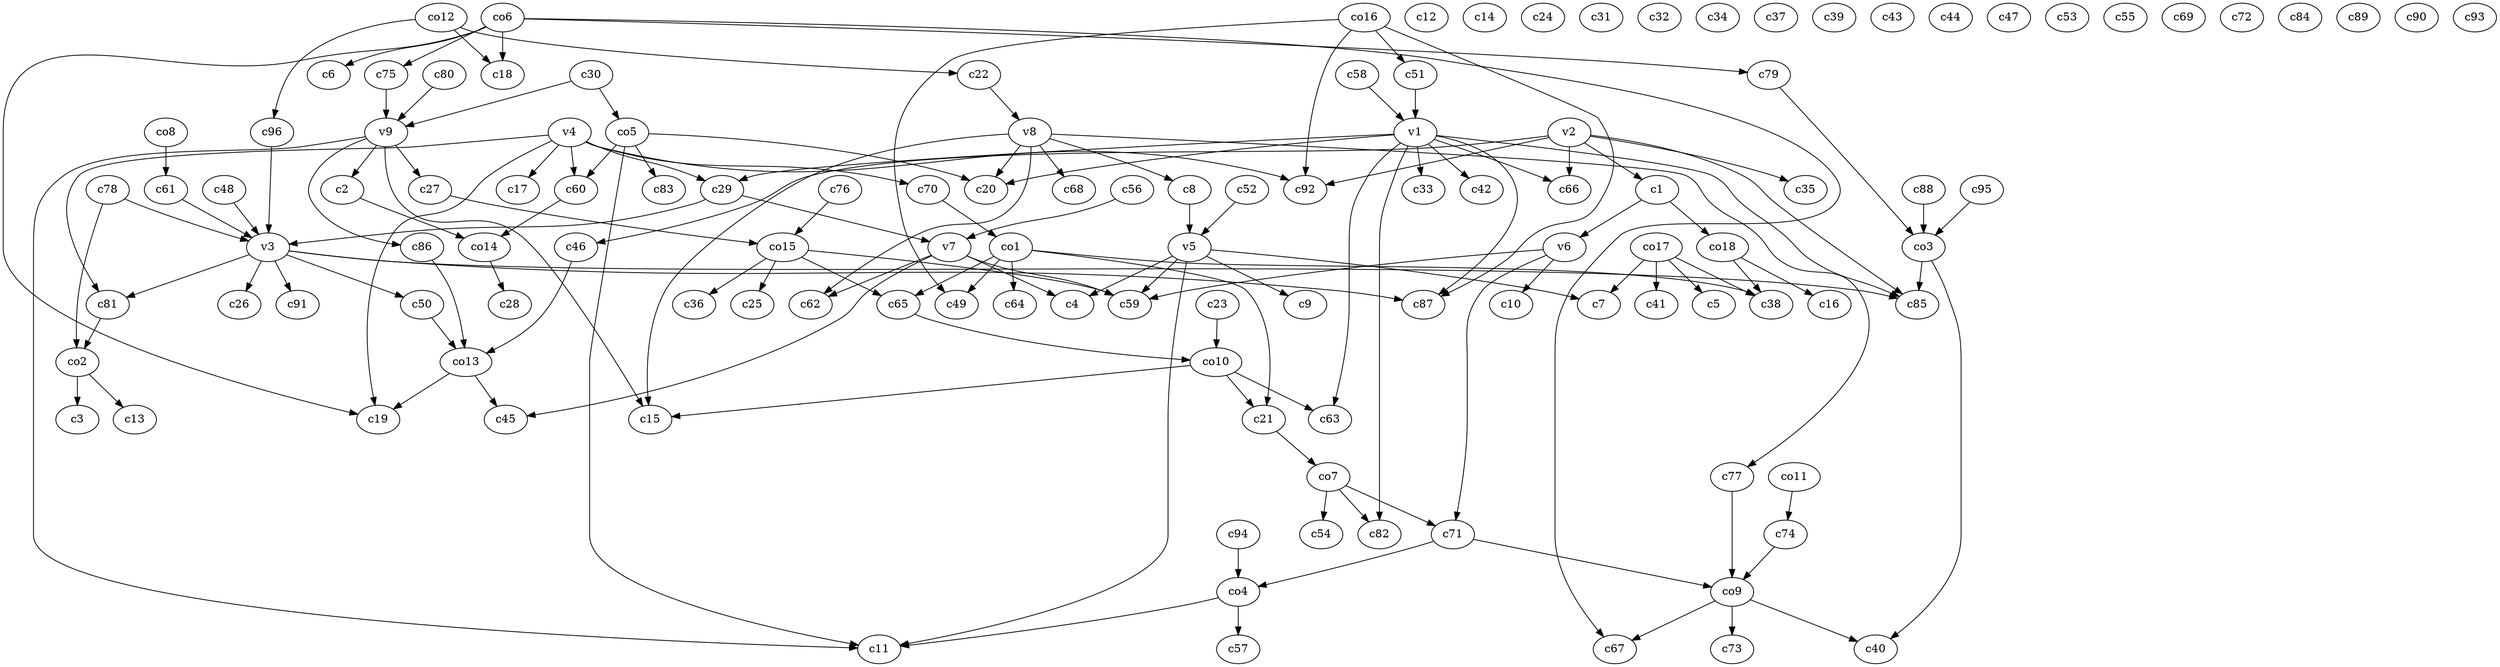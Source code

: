 strict digraph  {
c1;
c2;
c3;
c4;
c5;
c6;
c7;
c8;
c9;
c10;
c11;
c12;
c13;
c14;
c15;
c16;
c17;
c18;
c19;
c20;
c21;
c22;
c23;
c24;
c25;
c26;
c27;
c28;
c29;
c30;
c31;
c32;
c33;
c34;
c35;
c36;
c37;
c38;
c39;
c40;
c41;
c42;
c43;
c44;
c45;
c46;
c47;
c48;
c49;
c50;
c51;
c52;
c53;
c54;
c55;
c56;
c57;
c58;
c59;
c60;
c61;
c62;
c63;
c64;
c65;
c66;
c67;
c68;
c69;
c70;
c71;
c72;
c73;
c74;
c75;
c76;
c77;
c78;
c79;
c80;
c81;
c82;
c83;
c84;
c85;
c86;
c87;
c88;
c89;
c90;
c91;
c92;
c93;
c94;
c95;
c96;
v1;
v2;
v3;
v4;
v5;
v6;
v7;
v8;
v9;
co1;
co2;
co3;
co4;
co5;
co6;
co7;
co8;
co9;
co10;
co11;
co12;
co13;
co14;
co15;
co16;
co17;
co18;
c1 -> v6  [weight=1];
c1 -> co18  [weight=1];
c2 -> co14  [weight=1];
c8 -> v5  [weight=1];
c21 -> co7  [weight=1];
c22 -> v8  [weight=1];
c23 -> co10  [weight=1];
c27 -> co15  [weight=1];
c29 -> v7  [weight=1];
c29 -> v3  [weight=1];
c30 -> co5  [weight=1];
c30 -> v9  [weight=1];
c46 -> co13  [weight=1];
c48 -> v3  [weight=1];
c50 -> co13  [weight=1];
c51 -> v1  [weight=1];
c52 -> v5  [weight=1];
c56 -> v7  [weight=1];
c58 -> v1  [weight=1];
c60 -> co14  [weight=1];
c61 -> v3  [weight=1];
c65 -> co10  [weight=1];
c70 -> co1  [weight=1];
c71 -> co4  [weight=1];
c71 -> co9  [weight=1];
c74 -> co9  [weight=1];
c75 -> v9  [weight=1];
c76 -> co15  [weight=1];
c77 -> co9  [weight=1];
c78 -> v3  [weight=1];
c78 -> co2  [weight=1];
c79 -> co3  [weight=1];
c80 -> v9  [weight=1];
c81 -> co2  [weight=1];
c86 -> co13  [weight=1];
c88 -> co3  [weight=1];
c94 -> co4  [weight=1];
c95 -> co3  [weight=1];
c96 -> v3  [weight=1];
v1 -> c87  [weight=1];
v1 -> c29  [weight=1];
v1 -> c66  [weight=1];
v1 -> c20  [weight=1];
v1 -> c85  [weight=1];
v1 -> c33  [weight=1];
v1 -> c82  [weight=1];
v1 -> c42  [weight=1];
v1 -> c63  [weight=1];
v2 -> c1  [weight=1];
v2 -> c85  [weight=1];
v2 -> c66  [weight=1];
v2 -> c92  [weight=1];
v2 -> c35  [weight=1];
v2 -> c46  [weight=1];
v3 -> c26  [weight=1];
v3 -> c85  [weight=1];
v3 -> c50  [weight=1];
v3 -> c87  [weight=1];
v3 -> c91  [weight=1];
v3 -> c81  [weight=1];
v4 -> c19  [weight=1];
v4 -> c70  [weight=1];
v4 -> c60  [weight=1];
v4 -> c92  [weight=1];
v4 -> c81  [weight=1];
v4 -> c17  [weight=1];
v4 -> c29  [weight=1];
v5 -> c11  [weight=1];
v5 -> c59  [weight=1];
v5 -> c4  [weight=1];
v5 -> c7  [weight=1];
v5 -> c9  [weight=1];
v6 -> c59  [weight=1];
v6 -> c10  [weight=1];
v6 -> c71  [weight=1];
v7 -> c62  [weight=1];
v7 -> c4  [weight=1];
v7 -> c59  [weight=1];
v7 -> c45  [weight=1];
v8 -> c8  [weight=1];
v8 -> c15  [weight=1];
v8 -> c20  [weight=1];
v8 -> c77  [weight=1];
v8 -> c68  [weight=1];
v8 -> c62  [weight=1];
v9 -> c86  [weight=1];
v9 -> c2  [weight=1];
v9 -> c27  [weight=1];
v9 -> c15  [weight=1];
v9 -> c11  [weight=1];
co1 -> c21  [weight=1];
co1 -> c38  [weight=1];
co1 -> c65  [weight=1];
co1 -> c49  [weight=1];
co1 -> c64  [weight=1];
co2 -> c13  [weight=1];
co2 -> c3  [weight=1];
co3 -> c40  [weight=1];
co3 -> c85  [weight=1];
co4 -> c11  [weight=1];
co4 -> c57  [weight=1];
co5 -> c83  [weight=1];
co5 -> c20  [weight=1];
co5 -> c60  [weight=1];
co5 -> c11  [weight=1];
co6 -> c6  [weight=1];
co6 -> c18  [weight=1];
co6 -> c75  [weight=1];
co6 -> c19  [weight=1];
co6 -> c79  [weight=1];
co6 -> c67  [weight=1];
co7 -> c82  [weight=1];
co7 -> c54  [weight=1];
co7 -> c71  [weight=1];
co8 -> c61  [weight=1];
co9 -> c40  [weight=1];
co9 -> c67  [weight=1];
co9 -> c73  [weight=1];
co10 -> c15  [weight=1];
co10 -> c63  [weight=1];
co10 -> c21  [weight=1];
co11 -> c74  [weight=1];
co12 -> c96  [weight=1];
co12 -> c18  [weight=1];
co12 -> c22  [weight=1];
co13 -> c45  [weight=1];
co13 -> c19  [weight=1];
co14 -> c28  [weight=1];
co15 -> c59  [weight=1];
co15 -> c25  [weight=1];
co15 -> c65  [weight=1];
co15 -> c36  [weight=1];
co16 -> c49  [weight=1];
co16 -> c51  [weight=1];
co16 -> c87  [weight=1];
co16 -> c92  [weight=1];
co17 -> c41  [weight=1];
co17 -> c38  [weight=1];
co17 -> c7  [weight=1];
co17 -> c5  [weight=1];
co18 -> c16  [weight=1];
co18 -> c38  [weight=1];
}
